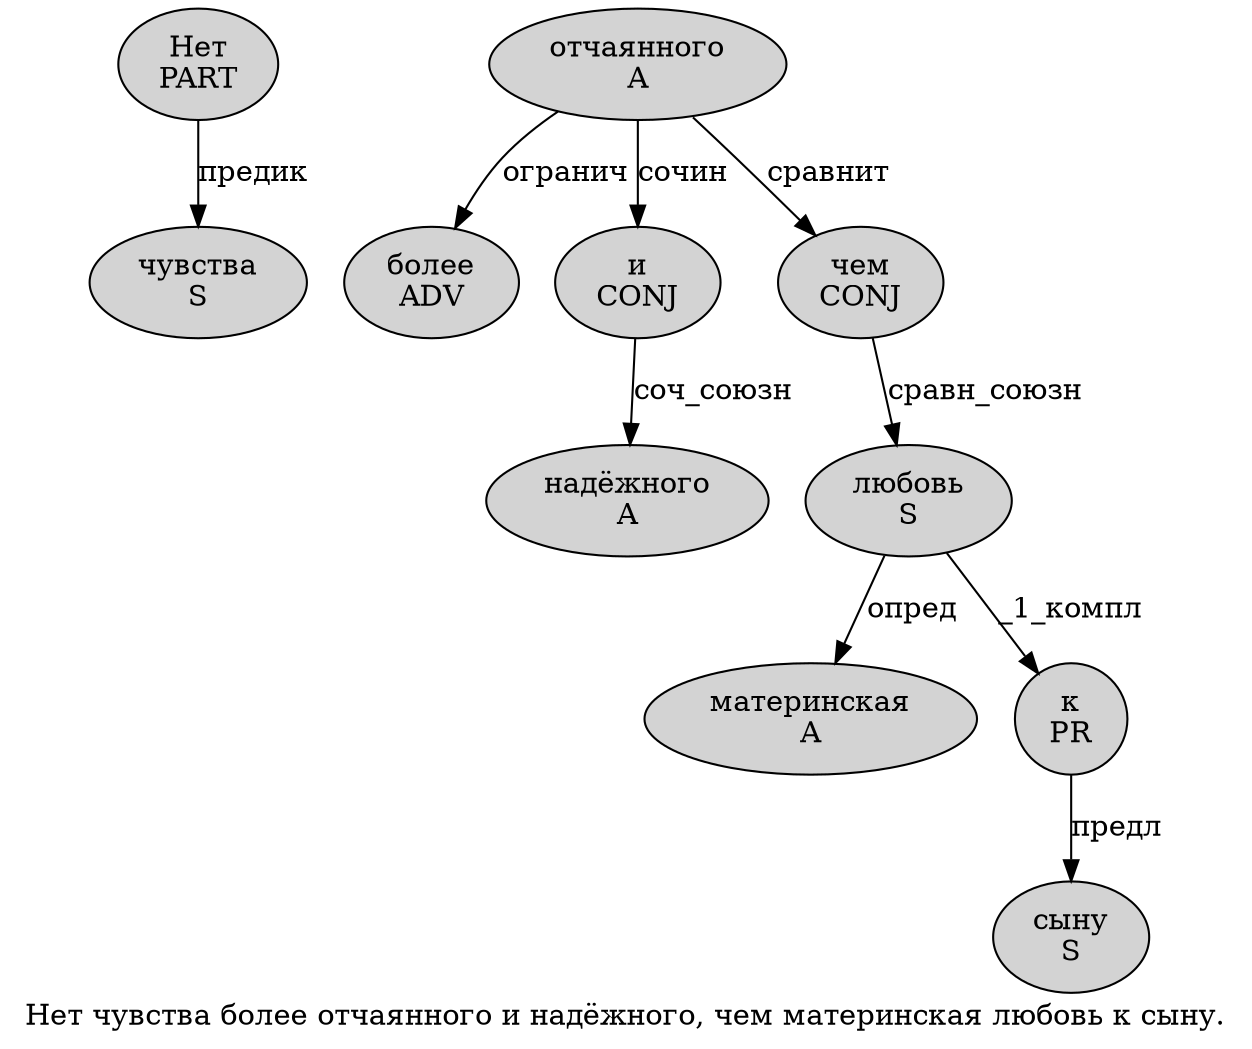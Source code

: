 digraph SENTENCE_1180 {
	graph [label="Нет чувства более отчаянного и надёжного, чем материнская любовь к сыну."]
	node [style=filled]
		0 [label="Нет
PART" color="" fillcolor=lightgray penwidth=1 shape=ellipse]
		1 [label="чувства
S" color="" fillcolor=lightgray penwidth=1 shape=ellipse]
		2 [label="более
ADV" color="" fillcolor=lightgray penwidth=1 shape=ellipse]
		3 [label="отчаянного
A" color="" fillcolor=lightgray penwidth=1 shape=ellipse]
		4 [label="и
CONJ" color="" fillcolor=lightgray penwidth=1 shape=ellipse]
		5 [label="надёжного
A" color="" fillcolor=lightgray penwidth=1 shape=ellipse]
		7 [label="чем
CONJ" color="" fillcolor=lightgray penwidth=1 shape=ellipse]
		8 [label="материнская
A" color="" fillcolor=lightgray penwidth=1 shape=ellipse]
		9 [label="любовь
S" color="" fillcolor=lightgray penwidth=1 shape=ellipse]
		10 [label="к
PR" color="" fillcolor=lightgray penwidth=1 shape=ellipse]
		11 [label="сыну
S" color="" fillcolor=lightgray penwidth=1 shape=ellipse]
			3 -> 2 [label="огранич"]
			3 -> 4 [label="сочин"]
			3 -> 7 [label="сравнит"]
			9 -> 8 [label="опред"]
			9 -> 10 [label="_1_компл"]
			7 -> 9 [label="сравн_союзн"]
			10 -> 11 [label="предл"]
			4 -> 5 [label="соч_союзн"]
			0 -> 1 [label="предик"]
}